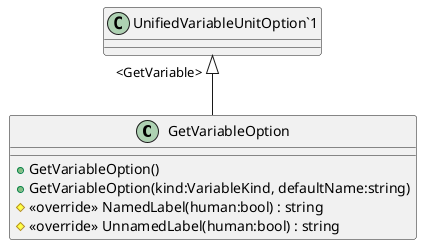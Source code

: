 @startuml
class GetVariableOption {
    + GetVariableOption()
    + GetVariableOption(kind:VariableKind, defaultName:string)
    # <<override>> NamedLabel(human:bool) : string
    # <<override>> UnnamedLabel(human:bool) : string
}
"UnifiedVariableUnitOption`1" "<GetVariable>" <|-- GetVariableOption
@enduml
